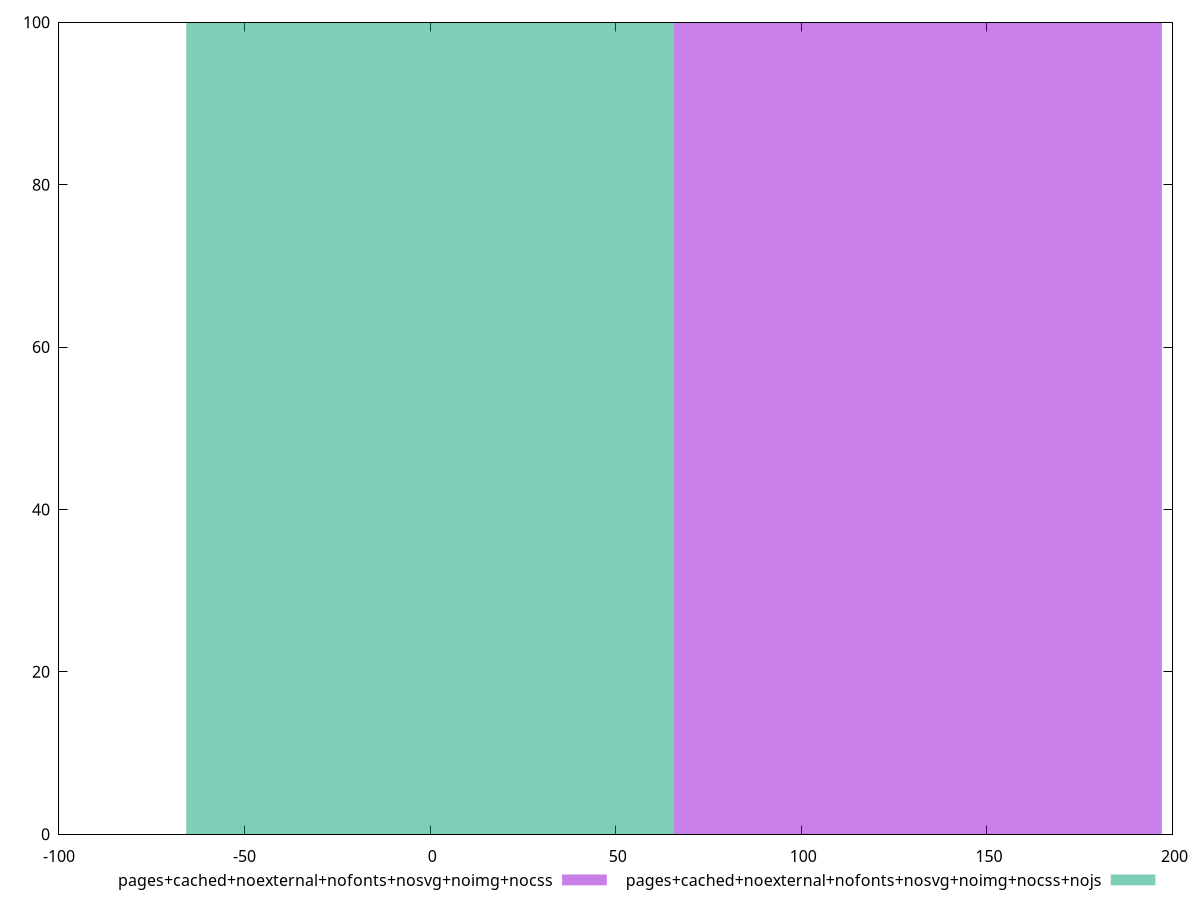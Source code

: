 reset
set terminal svg size 640, 500 enhanced background rgb 'white'
set output "reprap/dom-size/comparison/histogram/12_vs_13.svg"

$pagesCachedNoexternalNofontsNosvgNoimgNocss <<EOF
131.42980345634567 100
EOF

$pagesCachedNoexternalNofontsNosvgNoimgNocssNojs <<EOF
0 100
EOF

set key outside below
set boxwidth 131.42980345634567
set yrange [0:100]
set style fill transparent solid 0.5 noborder

plot \
  $pagesCachedNoexternalNofontsNosvgNoimgNocss title "pages+cached+noexternal+nofonts+nosvg+noimg+nocss" with boxes, \
  $pagesCachedNoexternalNofontsNosvgNoimgNocssNojs title "pages+cached+noexternal+nofonts+nosvg+noimg+nocss+nojs" with boxes, \


reset